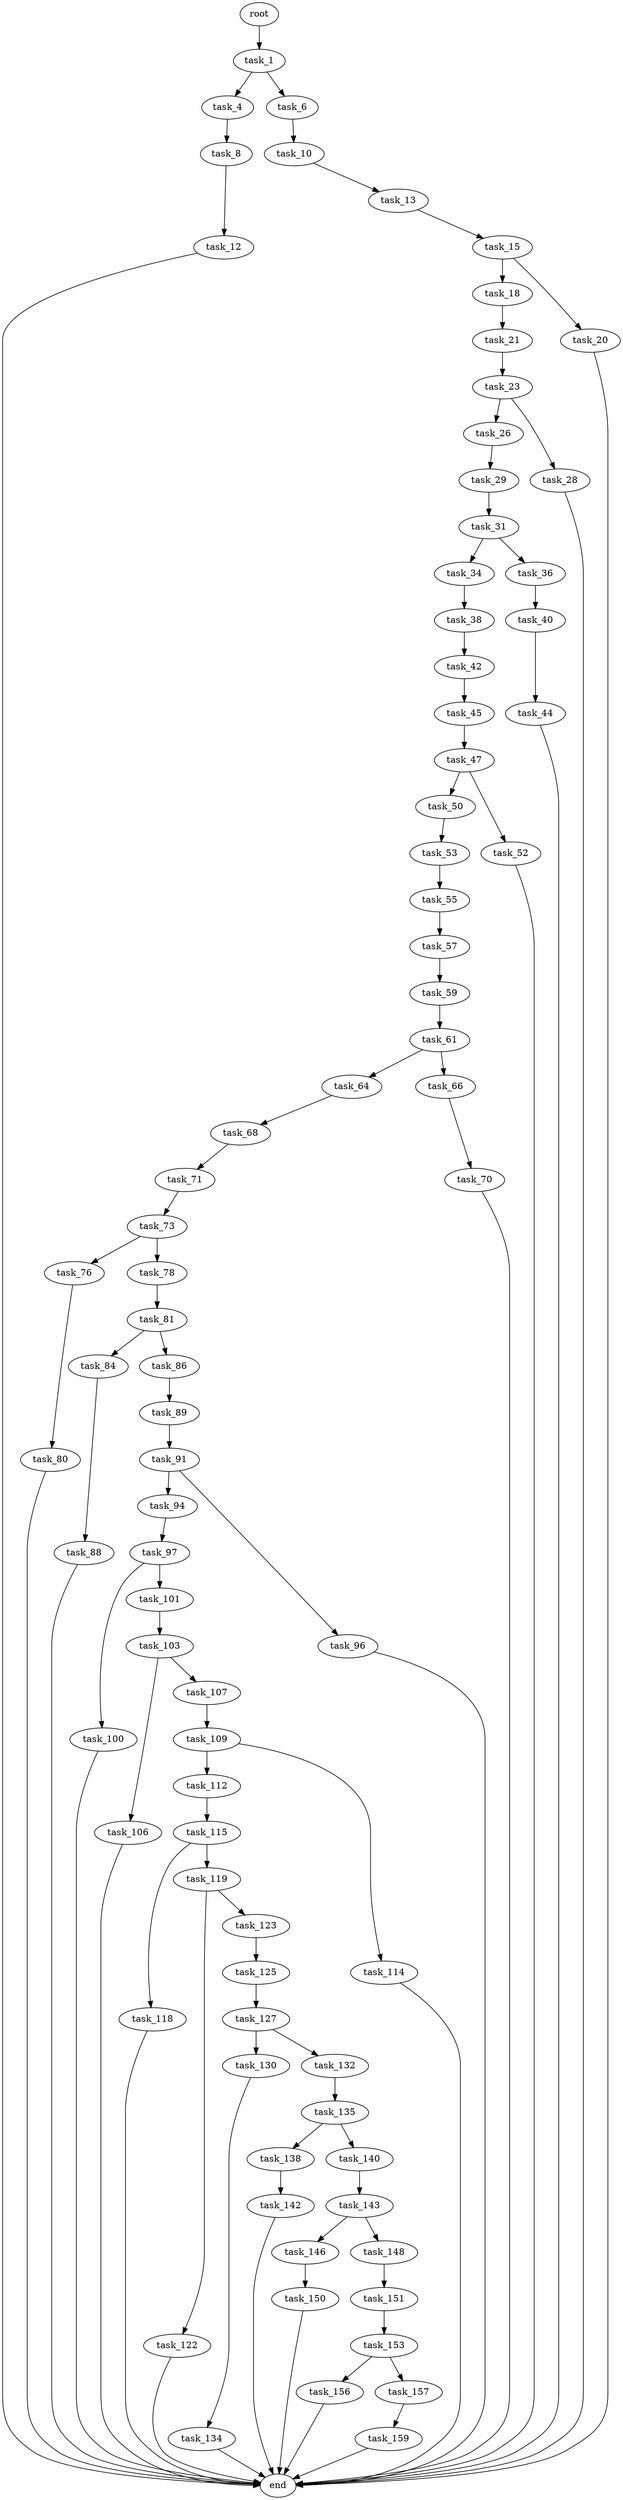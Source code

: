 digraph G {
  root [size="0.000000"];
  task_1 [size="1174696331.000000"];
  task_4 [size="35423406777.000000"];
  task_6 [size="31539816833.000000"];
  task_8 [size="601867398963.000000"];
  task_10 [size="311459985251.000000"];
  task_12 [size="249560824856.000000"];
  task_13 [size="1073741824000.000000"];
  end [size="0.000000"];
  task_15 [size="212856173639.000000"];
  task_18 [size="21006478632.000000"];
  task_20 [size="8589934592.000000"];
  task_21 [size="3582296012.000000"];
  task_23 [size="8279894881.000000"];
  task_26 [size="83211329406.000000"];
  task_28 [size="1338183912771.000000"];
  task_29 [size="80941031156.000000"];
  task_31 [size="7198550440.000000"];
  task_34 [size="11947885012.000000"];
  task_36 [size="549755813888.000000"];
  task_38 [size="32565441183.000000"];
  task_40 [size="549755813888.000000"];
  task_42 [size="210162194130.000000"];
  task_44 [size="532927799313.000000"];
  task_45 [size="356836134211.000000"];
  task_47 [size="86907749716.000000"];
  task_50 [size="10317348304.000000"];
  task_52 [size="248411691398.000000"];
  task_53 [size="11496266768.000000"];
  task_55 [size="8589934592.000000"];
  task_57 [size="41991513839.000000"];
  task_59 [size="28991029248.000000"];
  task_61 [size="368293445632.000000"];
  task_64 [size="23575912848.000000"];
  task_66 [size="3506608302.000000"];
  task_68 [size="26135168064.000000"];
  task_70 [size="616111322174.000000"];
  task_71 [size="3439082661.000000"];
  task_73 [size="28991029248.000000"];
  task_76 [size="782757789696.000000"];
  task_78 [size="2068643430.000000"];
  task_80 [size="26678528964.000000"];
  task_81 [size="11495389315.000000"];
  task_84 [size="9578225759.000000"];
  task_86 [size="785012997600.000000"];
  task_88 [size="11712192933.000000"];
  task_89 [size="752421101900.000000"];
  task_91 [size="8422619352.000000"];
  task_94 [size="26293464247.000000"];
  task_96 [size="4632826979.000000"];
  task_97 [size="134217728000.000000"];
  task_100 [size="9960161717.000000"];
  task_101 [size="658630788556.000000"];
  task_103 [size="322992578101.000000"];
  task_106 [size="14480770348.000000"];
  task_107 [size="1073741824000.000000"];
  task_109 [size="25689707559.000000"];
  task_112 [size="9952732048.000000"];
  task_114 [size="34920536040.000000"];
  task_115 [size="1073741824000.000000"];
  task_118 [size="231928233984.000000"];
  task_119 [size="853676283067.000000"];
  task_122 [size="122417688648.000000"];
  task_123 [size="12116664581.000000"];
  task_125 [size="30600106725.000000"];
  task_127 [size="8104520602.000000"];
  task_130 [size="231928233984.000000"];
  task_132 [size="231928233984.000000"];
  task_134 [size="28991029248.000000"];
  task_135 [size="549755813888.000000"];
  task_138 [size="26194009972.000000"];
  task_140 [size="368293445632.000000"];
  task_142 [size="69480851285.000000"];
  task_143 [size="6726579875.000000"];
  task_146 [size="68719476736.000000"];
  task_148 [size="1339264714.000000"];
  task_150 [size="15804597372.000000"];
  task_151 [size="7531361618.000000"];
  task_153 [size="12847386567.000000"];
  task_156 [size="28991029248.000000"];
  task_157 [size="27796387567.000000"];
  task_159 [size="231928233984.000000"];

  root -> task_1 [size="1.000000"];
  task_1 -> task_4 [size="75497472.000000"];
  task_1 -> task_6 [size="75497472.000000"];
  task_4 -> task_8 [size="679477248.000000"];
  task_6 -> task_10 [size="33554432.000000"];
  task_8 -> task_12 [size="411041792.000000"];
  task_10 -> task_13 [size="209715200.000000"];
  task_12 -> end [size="1.000000"];
  task_13 -> task_15 [size="838860800.000000"];
  task_15 -> task_18 [size="301989888.000000"];
  task_15 -> task_20 [size="301989888.000000"];
  task_18 -> task_21 [size="75497472.000000"];
  task_20 -> end [size="1.000000"];
  task_21 -> task_23 [size="411041792.000000"];
  task_23 -> task_26 [size="838860800.000000"];
  task_23 -> task_28 [size="838860800.000000"];
  task_26 -> task_29 [size="209715200.000000"];
  task_28 -> end [size="1.000000"];
  task_29 -> task_31 [size="75497472.000000"];
  task_31 -> task_34 [size="536870912.000000"];
  task_31 -> task_36 [size="536870912.000000"];
  task_34 -> task_38 [size="33554432.000000"];
  task_36 -> task_40 [size="536870912.000000"];
  task_38 -> task_42 [size="75497472.000000"];
  task_40 -> task_44 [size="536870912.000000"];
  task_42 -> task_45 [size="209715200.000000"];
  task_44 -> end [size="1.000000"];
  task_45 -> task_47 [size="411041792.000000"];
  task_47 -> task_50 [size="75497472.000000"];
  task_47 -> task_52 [size="75497472.000000"];
  task_50 -> task_53 [size="411041792.000000"];
  task_52 -> end [size="1.000000"];
  task_53 -> task_55 [size="33554432.000000"];
  task_55 -> task_57 [size="33554432.000000"];
  task_57 -> task_59 [size="33554432.000000"];
  task_59 -> task_61 [size="75497472.000000"];
  task_61 -> task_64 [size="411041792.000000"];
  task_61 -> task_66 [size="411041792.000000"];
  task_64 -> task_68 [size="411041792.000000"];
  task_66 -> task_70 [size="209715200.000000"];
  task_68 -> task_71 [size="411041792.000000"];
  task_70 -> end [size="1.000000"];
  task_71 -> task_73 [size="75497472.000000"];
  task_73 -> task_76 [size="75497472.000000"];
  task_73 -> task_78 [size="75497472.000000"];
  task_76 -> task_80 [size="679477248.000000"];
  task_78 -> task_81 [size="33554432.000000"];
  task_80 -> end [size="1.000000"];
  task_81 -> task_84 [size="33554432.000000"];
  task_81 -> task_86 [size="33554432.000000"];
  task_84 -> task_88 [size="33554432.000000"];
  task_86 -> task_89 [size="536870912.000000"];
  task_88 -> end [size="1.000000"];
  task_89 -> task_91 [size="536870912.000000"];
  task_91 -> task_94 [size="679477248.000000"];
  task_91 -> task_96 [size="679477248.000000"];
  task_94 -> task_97 [size="411041792.000000"];
  task_96 -> end [size="1.000000"];
  task_97 -> task_100 [size="209715200.000000"];
  task_97 -> task_101 [size="209715200.000000"];
  task_100 -> end [size="1.000000"];
  task_101 -> task_103 [size="536870912.000000"];
  task_103 -> task_106 [size="301989888.000000"];
  task_103 -> task_107 [size="301989888.000000"];
  task_106 -> end [size="1.000000"];
  task_107 -> task_109 [size="838860800.000000"];
  task_109 -> task_112 [size="838860800.000000"];
  task_109 -> task_114 [size="838860800.000000"];
  task_112 -> task_115 [size="301989888.000000"];
  task_114 -> end [size="1.000000"];
  task_115 -> task_118 [size="838860800.000000"];
  task_115 -> task_119 [size="838860800.000000"];
  task_118 -> end [size="1.000000"];
  task_119 -> task_122 [size="679477248.000000"];
  task_119 -> task_123 [size="679477248.000000"];
  task_122 -> end [size="1.000000"];
  task_123 -> task_125 [size="209715200.000000"];
  task_125 -> task_127 [size="679477248.000000"];
  task_127 -> task_130 [size="301989888.000000"];
  task_127 -> task_132 [size="301989888.000000"];
  task_130 -> task_134 [size="301989888.000000"];
  task_132 -> task_135 [size="301989888.000000"];
  task_134 -> end [size="1.000000"];
  task_135 -> task_138 [size="536870912.000000"];
  task_135 -> task_140 [size="536870912.000000"];
  task_138 -> task_142 [size="536870912.000000"];
  task_140 -> task_143 [size="411041792.000000"];
  task_142 -> end [size="1.000000"];
  task_143 -> task_146 [size="134217728.000000"];
  task_143 -> task_148 [size="134217728.000000"];
  task_146 -> task_150 [size="134217728.000000"];
  task_148 -> task_151 [size="33554432.000000"];
  task_150 -> end [size="1.000000"];
  task_151 -> task_153 [size="134217728.000000"];
  task_153 -> task_156 [size="301989888.000000"];
  task_153 -> task_157 [size="301989888.000000"];
  task_156 -> end [size="1.000000"];
  task_157 -> task_159 [size="33554432.000000"];
  task_159 -> end [size="1.000000"];
}
